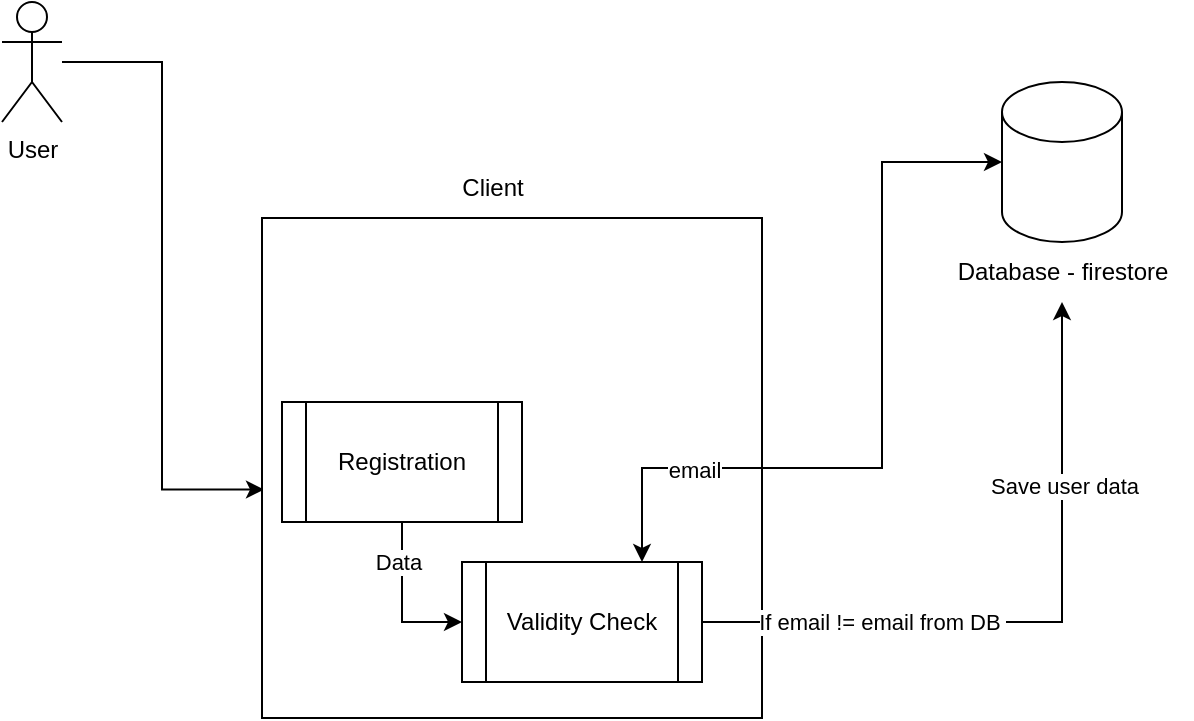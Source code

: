 <mxfile version="21.6.5" type="device">
  <diagram name="Page-1" id="2LZmc8OMMrGISE7IMPKD">
    <mxGraphModel dx="545" dy="385" grid="1" gridSize="10" guides="1" tooltips="1" connect="1" arrows="1" fold="1" page="1" pageScale="1" pageWidth="3300" pageHeight="4681" math="0" shadow="0">
      <root>
        <mxCell id="0" />
        <mxCell id="1" parent="0" />
        <mxCell id="xrW8Nmpw9eXs8SFGkZ5n-9" style="edgeStyle=orthogonalEdgeStyle;rounded=0;orthogonalLoop=1;jettySize=auto;html=1;entryX=0.004;entryY=0.543;entryDx=0;entryDy=0;entryPerimeter=0;" edge="1" parent="1" source="xrW8Nmpw9eXs8SFGkZ5n-1" target="xrW8Nmpw9eXs8SFGkZ5n-5">
          <mxGeometry relative="1" as="geometry" />
        </mxCell>
        <mxCell id="xrW8Nmpw9eXs8SFGkZ5n-1" value="User" style="shape=umlActor;verticalLabelPosition=bottom;verticalAlign=top;html=1;outlineConnect=0;" vertex="1" parent="1">
          <mxGeometry x="120" y="190" width="30" height="60" as="geometry" />
        </mxCell>
        <mxCell id="xrW8Nmpw9eXs8SFGkZ5n-3" value="" style="shape=cylinder3;whiteSpace=wrap;html=1;boundedLbl=1;backgroundOutline=1;size=15;" vertex="1" parent="1">
          <mxGeometry x="620" y="230" width="60" height="80" as="geometry" />
        </mxCell>
        <mxCell id="xrW8Nmpw9eXs8SFGkZ5n-10" style="edgeStyle=orthogonalEdgeStyle;rounded=0;orthogonalLoop=1;jettySize=auto;html=1;entryX=0;entryY=0.5;entryDx=0;entryDy=0;entryPerimeter=0;" edge="1" parent="1" source="xrW8Nmpw9eXs8SFGkZ5n-5" target="xrW8Nmpw9eXs8SFGkZ5n-3">
          <mxGeometry relative="1" as="geometry" />
        </mxCell>
        <mxCell id="xrW8Nmpw9eXs8SFGkZ5n-5" value="" style="whiteSpace=wrap;html=1;aspect=fixed;" vertex="1" parent="1">
          <mxGeometry x="250" y="298" width="250" height="250" as="geometry" />
        </mxCell>
        <mxCell id="xrW8Nmpw9eXs8SFGkZ5n-6" value="Client" style="text;html=1;align=center;verticalAlign=middle;resizable=0;points=[];autosize=1;strokeColor=none;fillColor=none;" vertex="1" parent="1">
          <mxGeometry x="340" y="268" width="50" height="30" as="geometry" />
        </mxCell>
        <mxCell id="xrW8Nmpw9eXs8SFGkZ5n-8" value="Database - firestore" style="text;html=1;align=center;verticalAlign=middle;resizable=0;points=[];autosize=1;strokeColor=none;fillColor=none;" vertex="1" parent="1">
          <mxGeometry x="585" y="310" width="130" height="30" as="geometry" />
        </mxCell>
        <mxCell id="xrW8Nmpw9eXs8SFGkZ5n-13" style="edgeStyle=orthogonalEdgeStyle;rounded=0;orthogonalLoop=1;jettySize=auto;html=1;exitX=0.5;exitY=1;exitDx=0;exitDy=0;entryX=0;entryY=0.5;entryDx=0;entryDy=0;" edge="1" parent="1" source="xrW8Nmpw9eXs8SFGkZ5n-11" target="xrW8Nmpw9eXs8SFGkZ5n-12">
          <mxGeometry relative="1" as="geometry" />
        </mxCell>
        <mxCell id="xrW8Nmpw9eXs8SFGkZ5n-18" value="Data" style="edgeLabel;html=1;align=center;verticalAlign=middle;resizable=0;points=[];" vertex="1" connectable="0" parent="xrW8Nmpw9eXs8SFGkZ5n-13">
          <mxGeometry x="-0.5" y="-2" relative="1" as="geometry">
            <mxPoint as="offset" />
          </mxGeometry>
        </mxCell>
        <mxCell id="xrW8Nmpw9eXs8SFGkZ5n-11" value="Registration" style="shape=process;whiteSpace=wrap;html=1;backgroundOutline=1;" vertex="1" parent="1">
          <mxGeometry x="260" y="390" width="120" height="60" as="geometry" />
        </mxCell>
        <mxCell id="xrW8Nmpw9eXs8SFGkZ5n-19" style="edgeStyle=orthogonalEdgeStyle;rounded=0;orthogonalLoop=1;jettySize=auto;html=1;exitX=1;exitY=0.5;exitDx=0;exitDy=0;" edge="1" parent="1" source="xrW8Nmpw9eXs8SFGkZ5n-12" target="xrW8Nmpw9eXs8SFGkZ5n-8">
          <mxGeometry relative="1" as="geometry" />
        </mxCell>
        <mxCell id="xrW8Nmpw9eXs8SFGkZ5n-20" value="If email != email from DB&amp;nbsp;" style="edgeLabel;html=1;align=center;verticalAlign=middle;resizable=0;points=[];" vertex="1" connectable="0" parent="xrW8Nmpw9eXs8SFGkZ5n-19">
          <mxGeometry x="-0.917" y="1" relative="1" as="geometry">
            <mxPoint x="76" y="1" as="offset" />
          </mxGeometry>
        </mxCell>
        <mxCell id="xrW8Nmpw9eXs8SFGkZ5n-21" value="Save user data" style="edgeLabel;html=1;align=center;verticalAlign=middle;resizable=0;points=[];" vertex="1" connectable="0" parent="xrW8Nmpw9eXs8SFGkZ5n-19">
          <mxGeometry x="0.461" y="-1" relative="1" as="geometry">
            <mxPoint as="offset" />
          </mxGeometry>
        </mxCell>
        <mxCell id="xrW8Nmpw9eXs8SFGkZ5n-12" value="Validity Check" style="shape=process;whiteSpace=wrap;html=1;backgroundOutline=1;" vertex="1" parent="1">
          <mxGeometry x="350" y="470" width="120" height="60" as="geometry" />
        </mxCell>
        <mxCell id="xrW8Nmpw9eXs8SFGkZ5n-16" style="edgeStyle=orthogonalEdgeStyle;rounded=0;orthogonalLoop=1;jettySize=auto;html=1;exitX=1;exitY=0.5;exitDx=0;exitDy=0;entryX=0.75;entryY=0;entryDx=0;entryDy=0;" edge="1" parent="1" source="xrW8Nmpw9eXs8SFGkZ5n-5" target="xrW8Nmpw9eXs8SFGkZ5n-12">
          <mxGeometry relative="1" as="geometry">
            <Array as="points">
              <mxPoint x="440" y="423" />
            </Array>
          </mxGeometry>
        </mxCell>
        <mxCell id="xrW8Nmpw9eXs8SFGkZ5n-17" value="email" style="edgeLabel;html=1;align=center;verticalAlign=middle;resizable=0;points=[];" vertex="1" connectable="0" parent="xrW8Nmpw9eXs8SFGkZ5n-16">
          <mxGeometry x="-0.351" y="1" relative="1" as="geometry">
            <mxPoint as="offset" />
          </mxGeometry>
        </mxCell>
      </root>
    </mxGraphModel>
  </diagram>
</mxfile>
